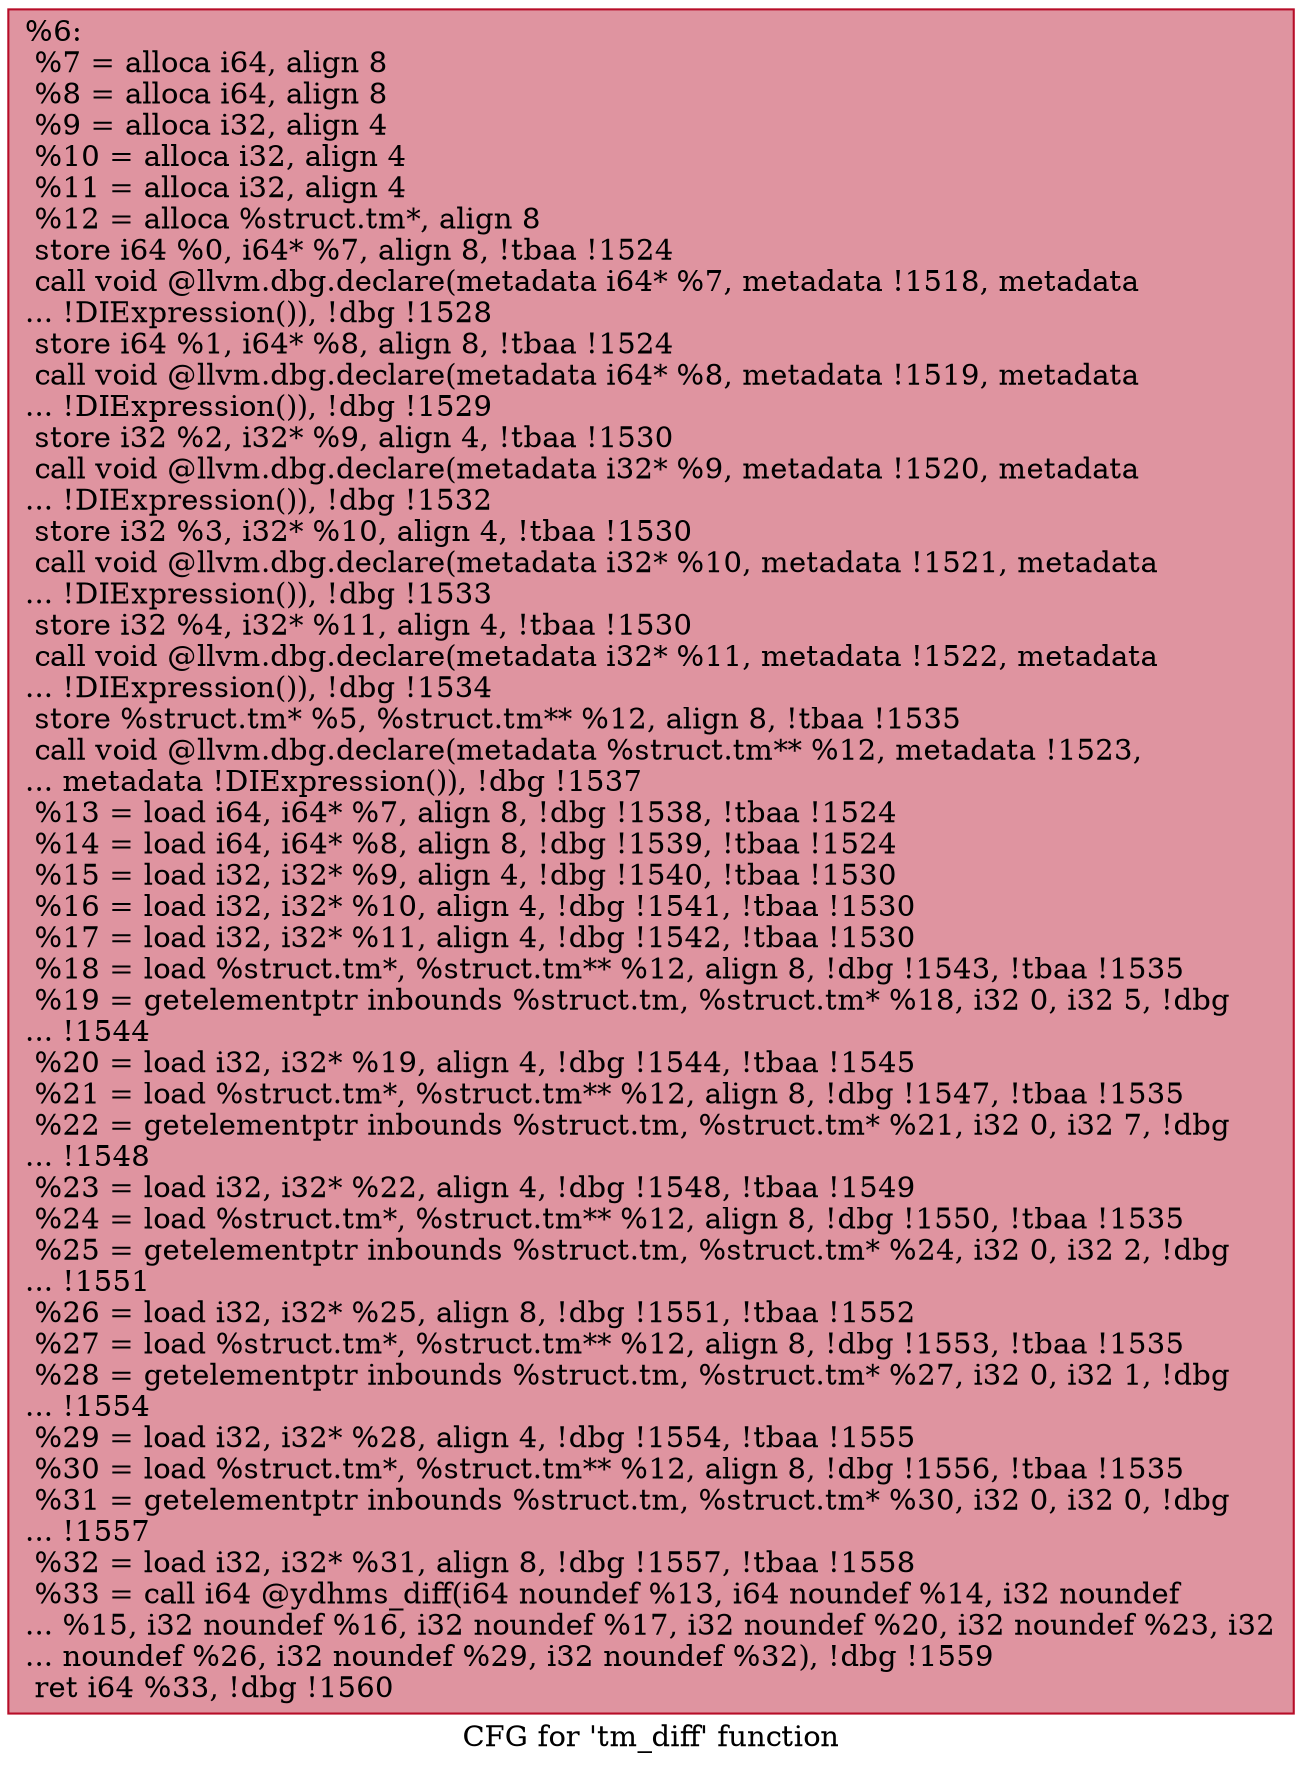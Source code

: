 digraph "CFG for 'tm_diff' function" {
	label="CFG for 'tm_diff' function";

	Node0x28f51d0 [shape=record,color="#b70d28ff", style=filled, fillcolor="#b70d2870",label="{%6:\l  %7 = alloca i64, align 8\l  %8 = alloca i64, align 8\l  %9 = alloca i32, align 4\l  %10 = alloca i32, align 4\l  %11 = alloca i32, align 4\l  %12 = alloca %struct.tm*, align 8\l  store i64 %0, i64* %7, align 8, !tbaa !1524\l  call void @llvm.dbg.declare(metadata i64* %7, metadata !1518, metadata\l... !DIExpression()), !dbg !1528\l  store i64 %1, i64* %8, align 8, !tbaa !1524\l  call void @llvm.dbg.declare(metadata i64* %8, metadata !1519, metadata\l... !DIExpression()), !dbg !1529\l  store i32 %2, i32* %9, align 4, !tbaa !1530\l  call void @llvm.dbg.declare(metadata i32* %9, metadata !1520, metadata\l... !DIExpression()), !dbg !1532\l  store i32 %3, i32* %10, align 4, !tbaa !1530\l  call void @llvm.dbg.declare(metadata i32* %10, metadata !1521, metadata\l... !DIExpression()), !dbg !1533\l  store i32 %4, i32* %11, align 4, !tbaa !1530\l  call void @llvm.dbg.declare(metadata i32* %11, metadata !1522, metadata\l... !DIExpression()), !dbg !1534\l  store %struct.tm* %5, %struct.tm** %12, align 8, !tbaa !1535\l  call void @llvm.dbg.declare(metadata %struct.tm** %12, metadata !1523,\l... metadata !DIExpression()), !dbg !1537\l  %13 = load i64, i64* %7, align 8, !dbg !1538, !tbaa !1524\l  %14 = load i64, i64* %8, align 8, !dbg !1539, !tbaa !1524\l  %15 = load i32, i32* %9, align 4, !dbg !1540, !tbaa !1530\l  %16 = load i32, i32* %10, align 4, !dbg !1541, !tbaa !1530\l  %17 = load i32, i32* %11, align 4, !dbg !1542, !tbaa !1530\l  %18 = load %struct.tm*, %struct.tm** %12, align 8, !dbg !1543, !tbaa !1535\l  %19 = getelementptr inbounds %struct.tm, %struct.tm* %18, i32 0, i32 5, !dbg\l... !1544\l  %20 = load i32, i32* %19, align 4, !dbg !1544, !tbaa !1545\l  %21 = load %struct.tm*, %struct.tm** %12, align 8, !dbg !1547, !tbaa !1535\l  %22 = getelementptr inbounds %struct.tm, %struct.tm* %21, i32 0, i32 7, !dbg\l... !1548\l  %23 = load i32, i32* %22, align 4, !dbg !1548, !tbaa !1549\l  %24 = load %struct.tm*, %struct.tm** %12, align 8, !dbg !1550, !tbaa !1535\l  %25 = getelementptr inbounds %struct.tm, %struct.tm* %24, i32 0, i32 2, !dbg\l... !1551\l  %26 = load i32, i32* %25, align 8, !dbg !1551, !tbaa !1552\l  %27 = load %struct.tm*, %struct.tm** %12, align 8, !dbg !1553, !tbaa !1535\l  %28 = getelementptr inbounds %struct.tm, %struct.tm* %27, i32 0, i32 1, !dbg\l... !1554\l  %29 = load i32, i32* %28, align 4, !dbg !1554, !tbaa !1555\l  %30 = load %struct.tm*, %struct.tm** %12, align 8, !dbg !1556, !tbaa !1535\l  %31 = getelementptr inbounds %struct.tm, %struct.tm* %30, i32 0, i32 0, !dbg\l... !1557\l  %32 = load i32, i32* %31, align 8, !dbg !1557, !tbaa !1558\l  %33 = call i64 @ydhms_diff(i64 noundef %13, i64 noundef %14, i32 noundef\l... %15, i32 noundef %16, i32 noundef %17, i32 noundef %20, i32 noundef %23, i32\l... noundef %26, i32 noundef %29, i32 noundef %32), !dbg !1559\l  ret i64 %33, !dbg !1560\l}"];
}
